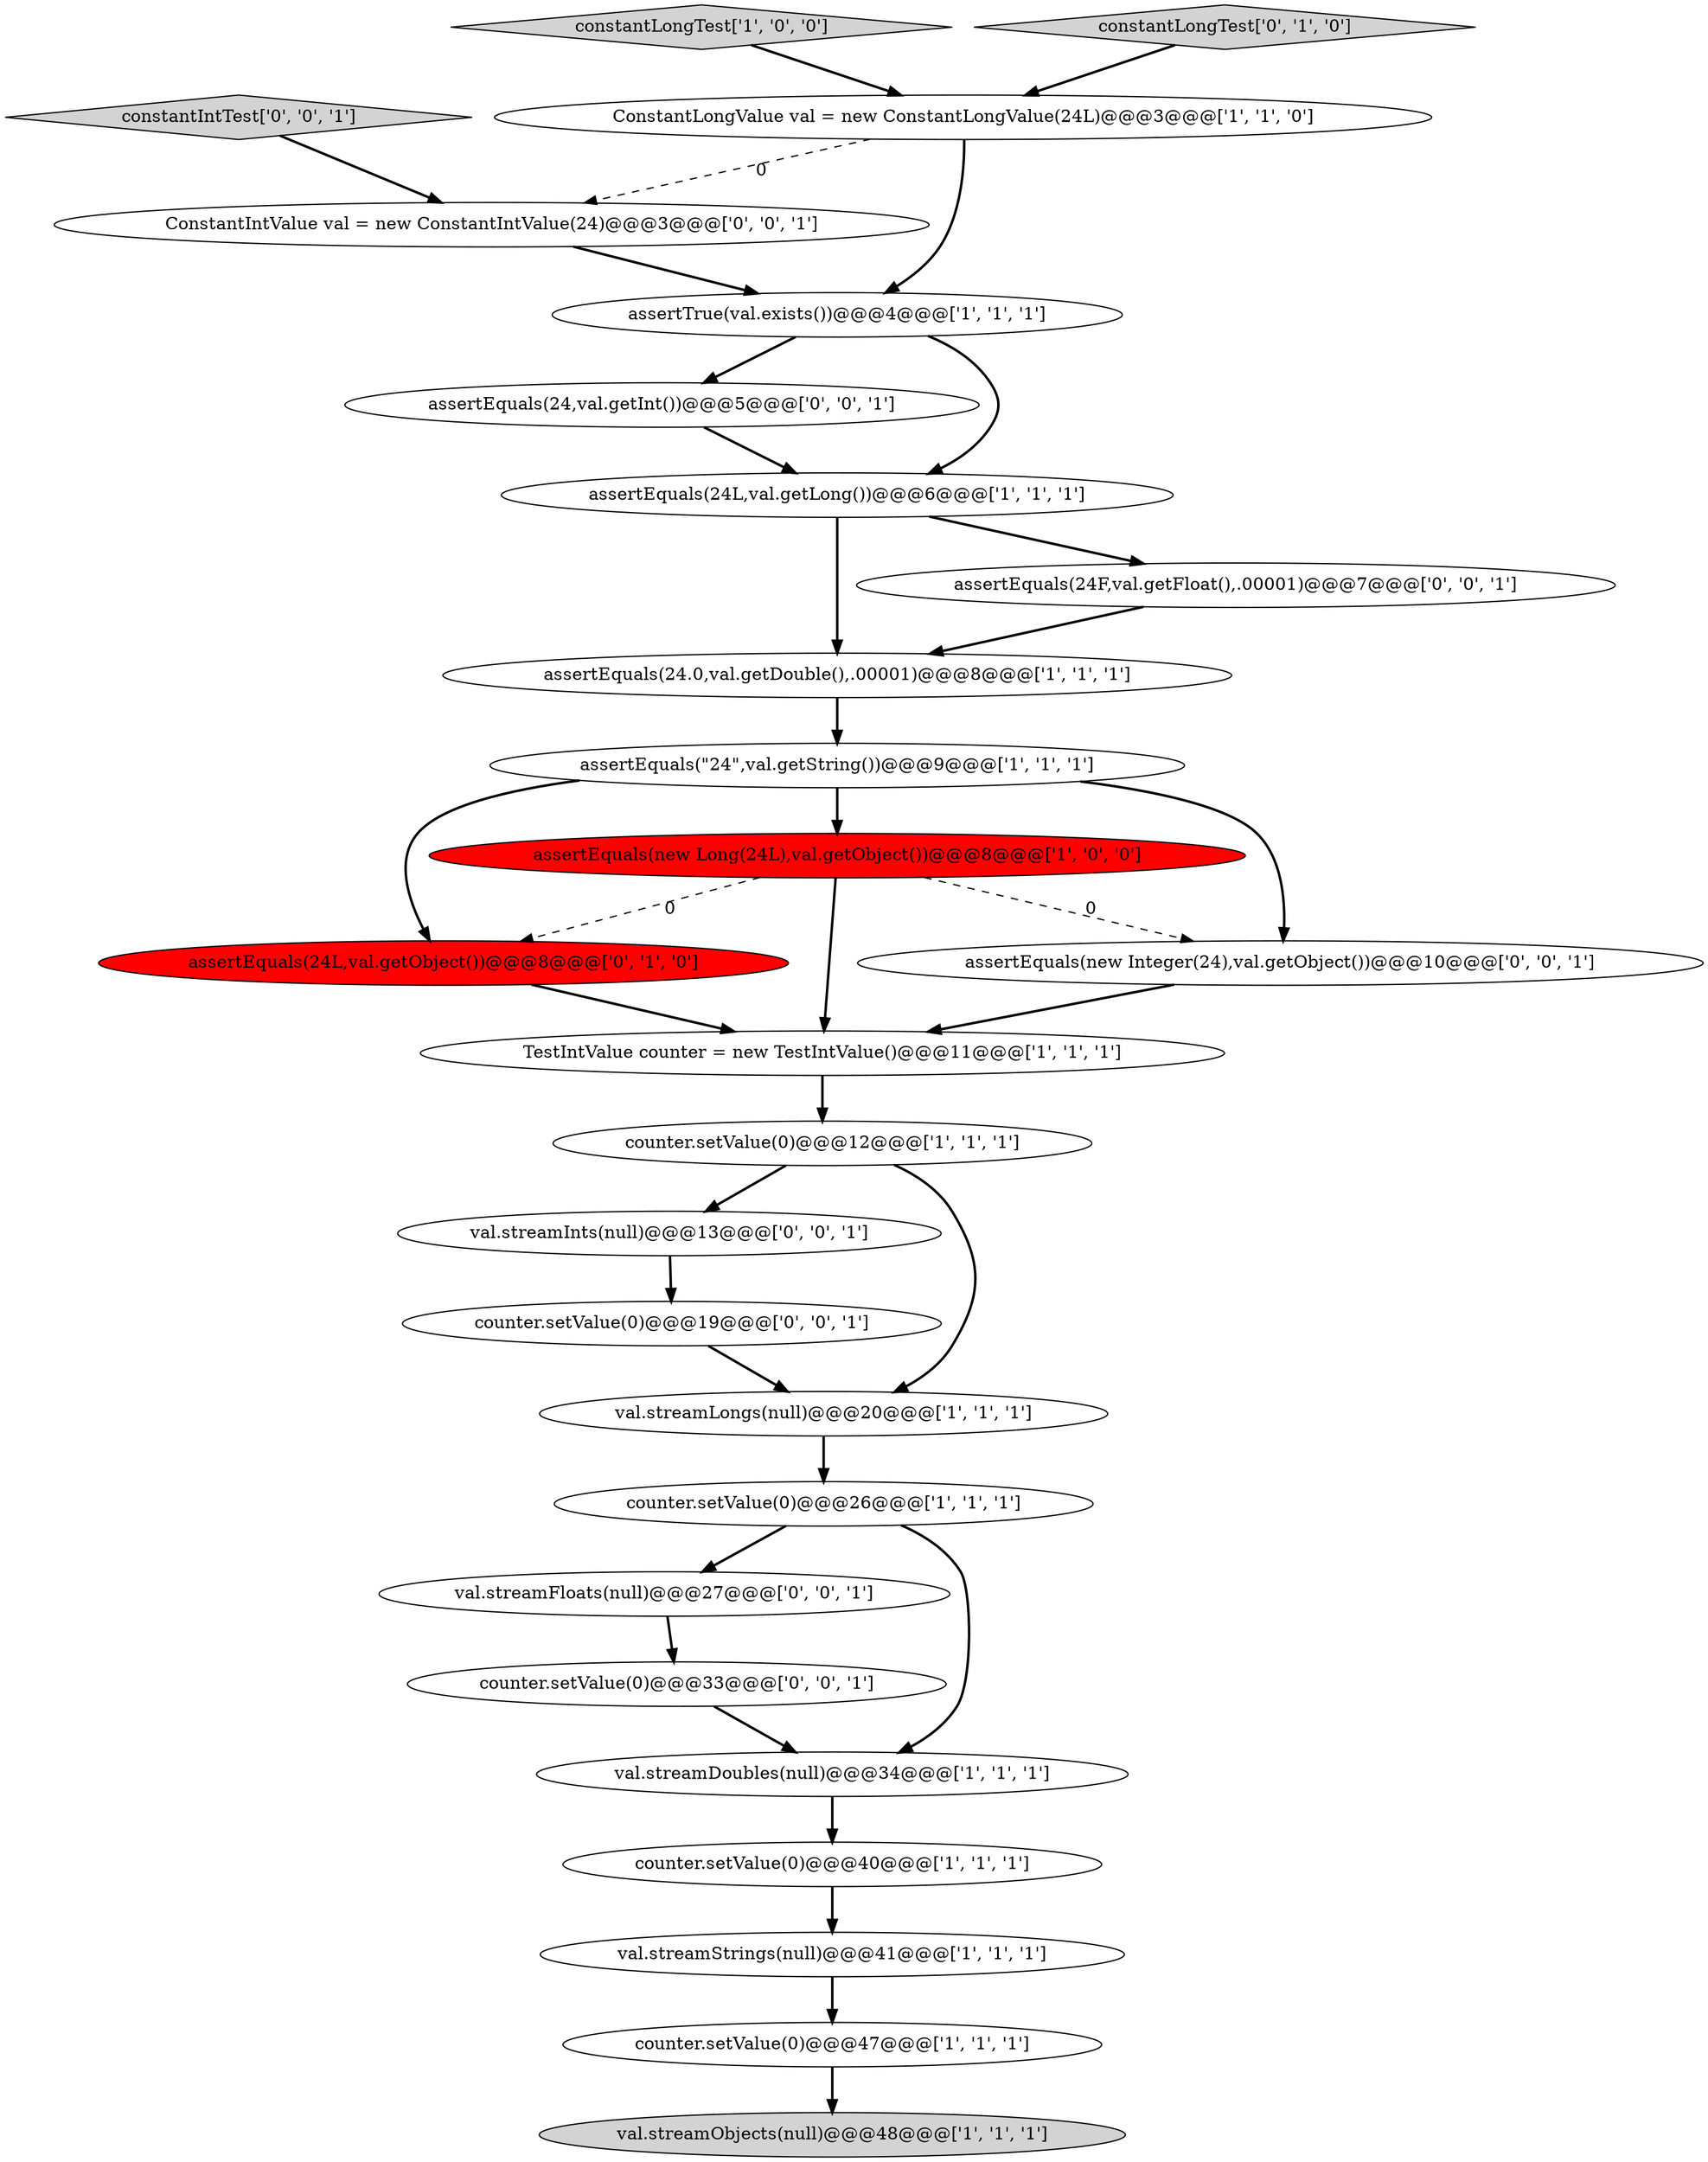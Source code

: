 digraph {
25 [style = filled, label = "counter.setValue(0)@@@33@@@['0', '0', '1']", fillcolor = white, shape = ellipse image = "AAA0AAABBB3BBB"];
2 [style = filled, label = "counter.setValue(0)@@@26@@@['1', '1', '1']", fillcolor = white, shape = ellipse image = "AAA0AAABBB1BBB"];
1 [style = filled, label = "assertEquals(24.0,val.getDouble(),.00001)@@@8@@@['1', '1', '1']", fillcolor = white, shape = ellipse image = "AAA0AAABBB1BBB"];
21 [style = filled, label = "assertEquals(24,val.getInt())@@@5@@@['0', '0', '1']", fillcolor = white, shape = ellipse image = "AAA0AAABBB3BBB"];
11 [style = filled, label = "constantLongTest['1', '0', '0']", fillcolor = lightgray, shape = diamond image = "AAA0AAABBB1BBB"];
24 [style = filled, label = "val.streamInts(null)@@@13@@@['0', '0', '1']", fillcolor = white, shape = ellipse image = "AAA0AAABBB3BBB"];
19 [style = filled, label = "val.streamFloats(null)@@@27@@@['0', '0', '1']", fillcolor = white, shape = ellipse image = "AAA0AAABBB3BBB"];
17 [style = filled, label = "assertEquals(24L,val.getObject())@@@8@@@['0', '1', '0']", fillcolor = red, shape = ellipse image = "AAA1AAABBB2BBB"];
10 [style = filled, label = "ConstantLongValue val = new ConstantLongValue(24L)@@@3@@@['1', '1', '0']", fillcolor = white, shape = ellipse image = "AAA0AAABBB1BBB"];
14 [style = filled, label = "assertTrue(val.exists())@@@4@@@['1', '1', '1']", fillcolor = white, shape = ellipse image = "AAA0AAABBB1BBB"];
9 [style = filled, label = "val.streamStrings(null)@@@41@@@['1', '1', '1']", fillcolor = white, shape = ellipse image = "AAA0AAABBB1BBB"];
23 [style = filled, label = "counter.setValue(0)@@@19@@@['0', '0', '1']", fillcolor = white, shape = ellipse image = "AAA0AAABBB3BBB"];
4 [style = filled, label = "counter.setValue(0)@@@47@@@['1', '1', '1']", fillcolor = white, shape = ellipse image = "AAA0AAABBB1BBB"];
8 [style = filled, label = "counter.setValue(0)@@@40@@@['1', '1', '1']", fillcolor = white, shape = ellipse image = "AAA0AAABBB1BBB"];
0 [style = filled, label = "val.streamDoubles(null)@@@34@@@['1', '1', '1']", fillcolor = white, shape = ellipse image = "AAA0AAABBB1BBB"];
22 [style = filled, label = "ConstantIntValue val = new ConstantIntValue(24)@@@3@@@['0', '0', '1']", fillcolor = white, shape = ellipse image = "AAA0AAABBB3BBB"];
16 [style = filled, label = "constantLongTest['0', '1', '0']", fillcolor = lightgray, shape = diamond image = "AAA0AAABBB2BBB"];
26 [style = filled, label = "constantIntTest['0', '0', '1']", fillcolor = lightgray, shape = diamond image = "AAA0AAABBB3BBB"];
3 [style = filled, label = "assertEquals(24L,val.getLong())@@@6@@@['1', '1', '1']", fillcolor = white, shape = ellipse image = "AAA0AAABBB1BBB"];
5 [style = filled, label = "counter.setValue(0)@@@12@@@['1', '1', '1']", fillcolor = white, shape = ellipse image = "AAA0AAABBB1BBB"];
7 [style = filled, label = "val.streamObjects(null)@@@48@@@['1', '1', '1']", fillcolor = lightgray, shape = ellipse image = "AAA0AAABBB1BBB"];
6 [style = filled, label = "assertEquals(\"24\",val.getString())@@@9@@@['1', '1', '1']", fillcolor = white, shape = ellipse image = "AAA0AAABBB1BBB"];
12 [style = filled, label = "TestIntValue counter = new TestIntValue()@@@11@@@['1', '1', '1']", fillcolor = white, shape = ellipse image = "AAA0AAABBB1BBB"];
18 [style = filled, label = "assertEquals(new Integer(24),val.getObject())@@@10@@@['0', '0', '1']", fillcolor = white, shape = ellipse image = "AAA0AAABBB3BBB"];
13 [style = filled, label = "val.streamLongs(null)@@@20@@@['1', '1', '1']", fillcolor = white, shape = ellipse image = "AAA0AAABBB1BBB"];
15 [style = filled, label = "assertEquals(new Long(24L),val.getObject())@@@8@@@['1', '0', '0']", fillcolor = red, shape = ellipse image = "AAA1AAABBB1BBB"];
20 [style = filled, label = "assertEquals(24F,val.getFloat(),.00001)@@@7@@@['0', '0', '1']", fillcolor = white, shape = ellipse image = "AAA0AAABBB3BBB"];
25->0 [style = bold, label=""];
6->17 [style = bold, label=""];
14->3 [style = bold, label=""];
2->19 [style = bold, label=""];
12->5 [style = bold, label=""];
3->1 [style = bold, label=""];
10->14 [style = bold, label=""];
16->10 [style = bold, label=""];
6->18 [style = bold, label=""];
9->4 [style = bold, label=""];
15->18 [style = dashed, label="0"];
18->12 [style = bold, label=""];
20->1 [style = bold, label=""];
10->22 [style = dashed, label="0"];
4->7 [style = bold, label=""];
6->15 [style = bold, label=""];
19->25 [style = bold, label=""];
26->22 [style = bold, label=""];
2->0 [style = bold, label=""];
1->6 [style = bold, label=""];
17->12 [style = bold, label=""];
3->20 [style = bold, label=""];
23->13 [style = bold, label=""];
11->10 [style = bold, label=""];
5->24 [style = bold, label=""];
5->13 [style = bold, label=""];
0->8 [style = bold, label=""];
8->9 [style = bold, label=""];
15->17 [style = dashed, label="0"];
15->12 [style = bold, label=""];
22->14 [style = bold, label=""];
14->21 [style = bold, label=""];
21->3 [style = bold, label=""];
13->2 [style = bold, label=""];
24->23 [style = bold, label=""];
}
